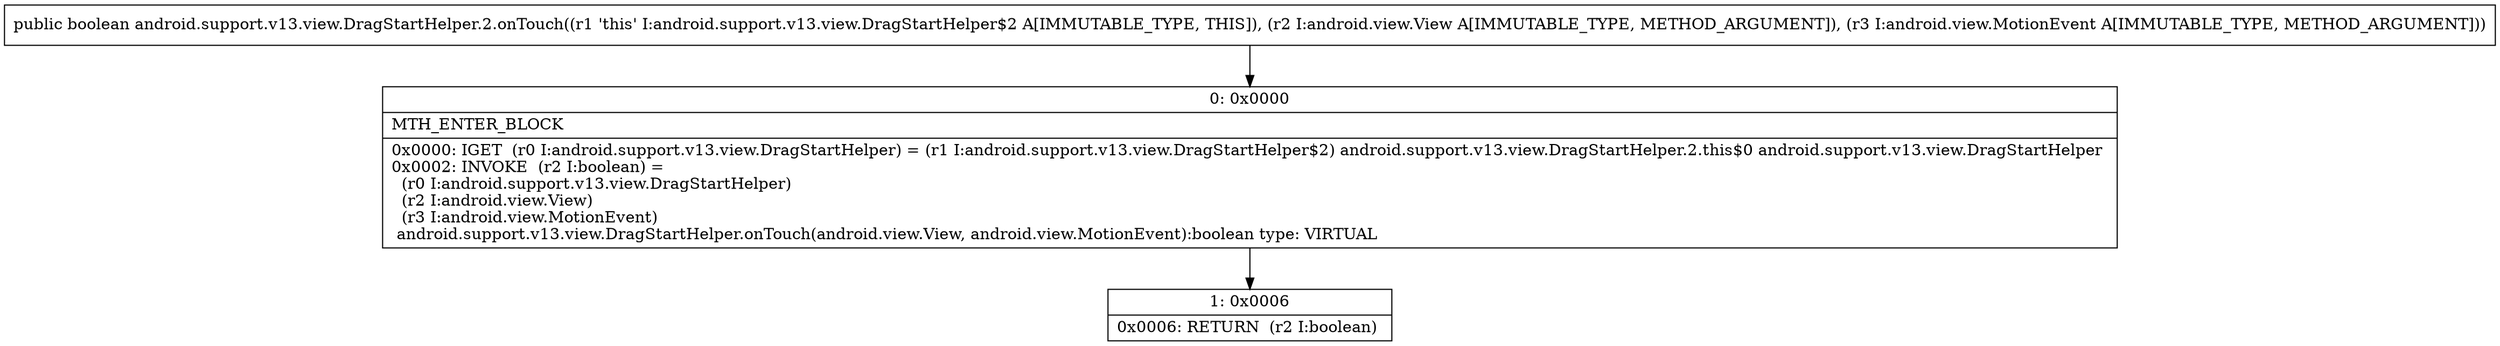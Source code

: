 digraph "CFG forandroid.support.v13.view.DragStartHelper.2.onTouch(Landroid\/view\/View;Landroid\/view\/MotionEvent;)Z" {
Node_0 [shape=record,label="{0\:\ 0x0000|MTH_ENTER_BLOCK\l|0x0000: IGET  (r0 I:android.support.v13.view.DragStartHelper) = (r1 I:android.support.v13.view.DragStartHelper$2) android.support.v13.view.DragStartHelper.2.this$0 android.support.v13.view.DragStartHelper \l0x0002: INVOKE  (r2 I:boolean) = \l  (r0 I:android.support.v13.view.DragStartHelper)\l  (r2 I:android.view.View)\l  (r3 I:android.view.MotionEvent)\l android.support.v13.view.DragStartHelper.onTouch(android.view.View, android.view.MotionEvent):boolean type: VIRTUAL \l}"];
Node_1 [shape=record,label="{1\:\ 0x0006|0x0006: RETURN  (r2 I:boolean) \l}"];
MethodNode[shape=record,label="{public boolean android.support.v13.view.DragStartHelper.2.onTouch((r1 'this' I:android.support.v13.view.DragStartHelper$2 A[IMMUTABLE_TYPE, THIS]), (r2 I:android.view.View A[IMMUTABLE_TYPE, METHOD_ARGUMENT]), (r3 I:android.view.MotionEvent A[IMMUTABLE_TYPE, METHOD_ARGUMENT])) }"];
MethodNode -> Node_0;
Node_0 -> Node_1;
}

